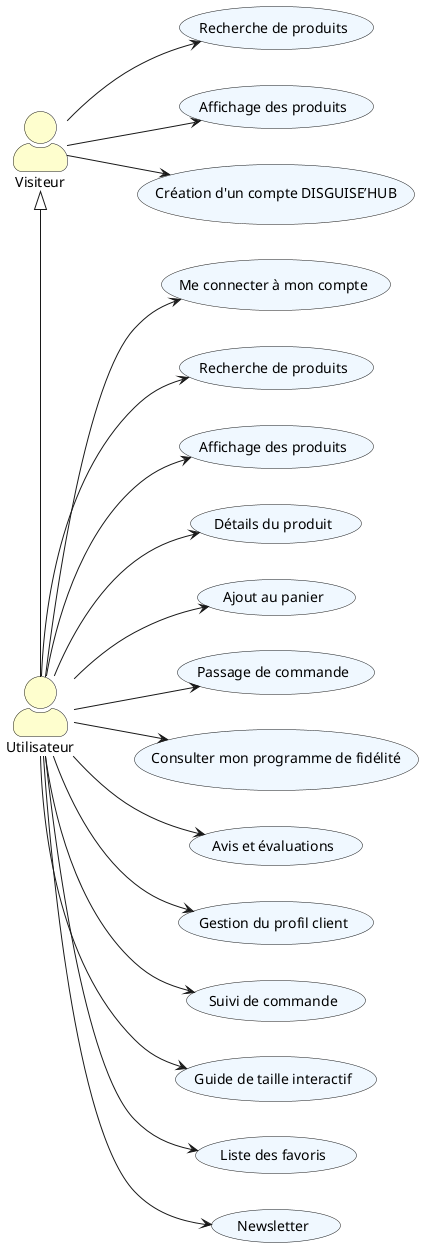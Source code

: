 @startuml DCU - Utilisateur
skinparam actorStyle awesome
left to right direction

actor "Visiteur" as v #FEFECE
usecase "Recherche de produits" as v1 #F0F8FF
usecase "Affichage des produits" as v2 #F0F8FF
usecase "Création d'un compte DISGUISE’HUB" as v3 #F0F8FF
v --> v1
v --> v2
v --> v3

actor "Utilisateur" as s #FEFECE
usecase "Me connecter à mon compte" as s1 #F0F8FF
usecase "Recherche de produits" as s2 #F0F8FF
usecase "Affichage des produits" as s3 #F0F8FF
usecase "Détails du produit" as s4 #F0F8FF
usecase "Ajout au panier" as s5 #F0F8FF
usecase "Passage de commande" as s6 #F0F8FF
usecase "Consulter mon programme de fidélité" as s7 #F0F8FF
usecase "Avis et évaluations" as s8 #F0F8FF
usecase "Gestion du profil client" as s9 #F0F8FF
usecase "Suivi de commande" as s10 #F0F8FF
usecase "Guide de taille interactif" as s11 #F0F8FF
usecase "Liste des favoris" as s12 #F0F8FF
usecase "Newsletter" as s13 #F0F8FF
s --> s1
s --> s2
s --> s3
s --> s4
s --> s5
s --> s6
s --> s7
s --> s8
s --> s9
s --> s10
s --> s11
s --> s12
s --> s13

v <|- s

@enduml